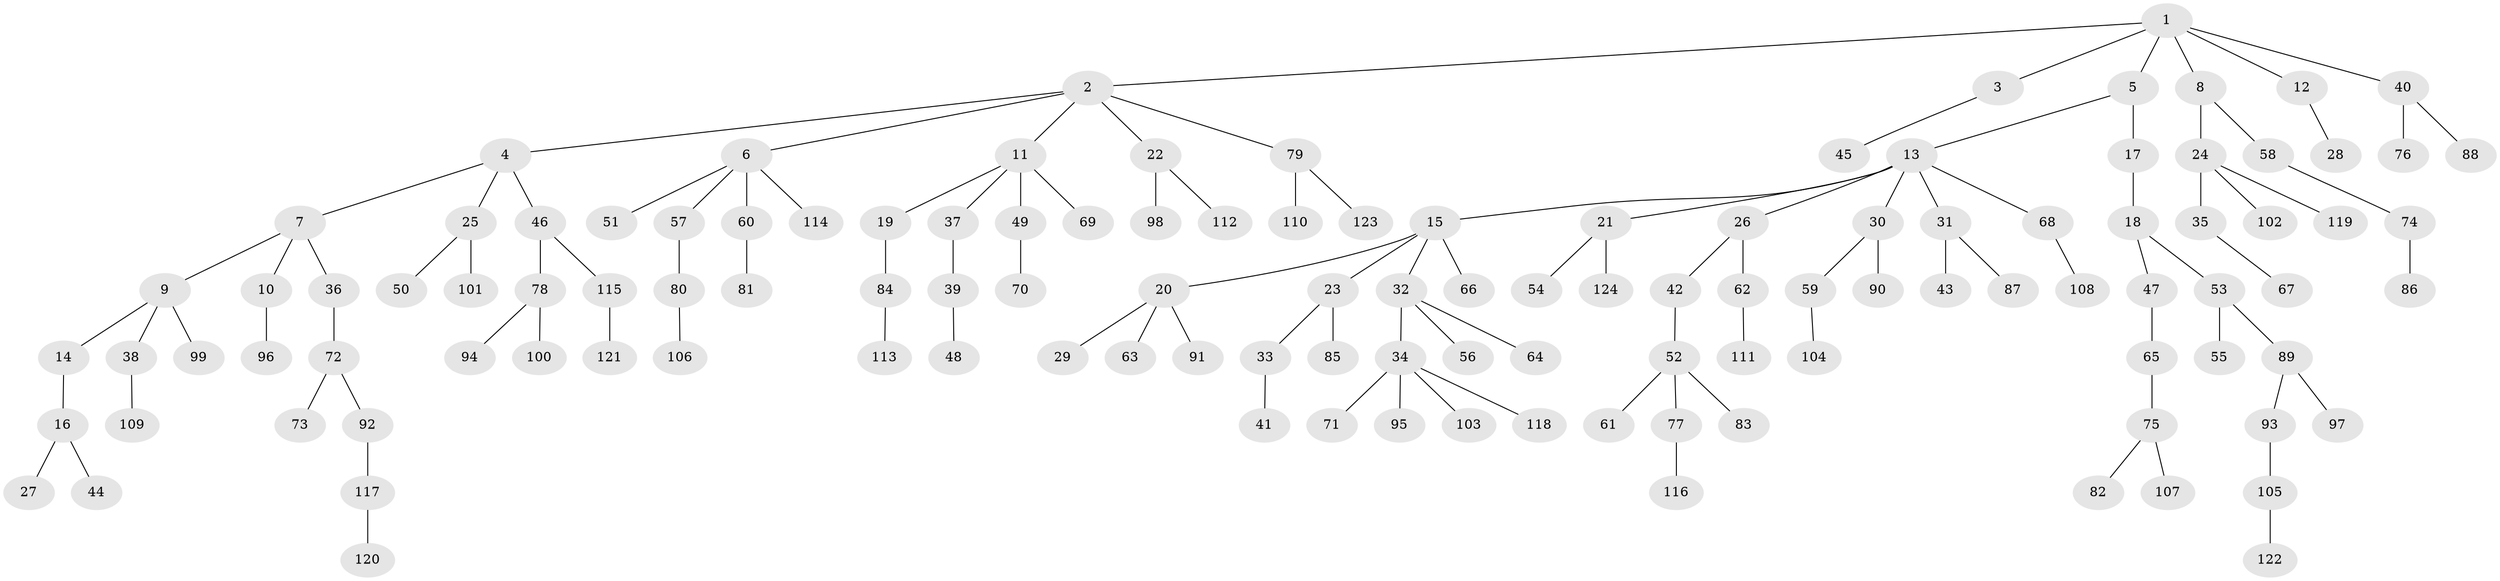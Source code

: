 // Generated by graph-tools (version 1.1) at 2025/11/02/27/25 16:11:25]
// undirected, 124 vertices, 123 edges
graph export_dot {
graph [start="1"]
  node [color=gray90,style=filled];
  1;
  2;
  3;
  4;
  5;
  6;
  7;
  8;
  9;
  10;
  11;
  12;
  13;
  14;
  15;
  16;
  17;
  18;
  19;
  20;
  21;
  22;
  23;
  24;
  25;
  26;
  27;
  28;
  29;
  30;
  31;
  32;
  33;
  34;
  35;
  36;
  37;
  38;
  39;
  40;
  41;
  42;
  43;
  44;
  45;
  46;
  47;
  48;
  49;
  50;
  51;
  52;
  53;
  54;
  55;
  56;
  57;
  58;
  59;
  60;
  61;
  62;
  63;
  64;
  65;
  66;
  67;
  68;
  69;
  70;
  71;
  72;
  73;
  74;
  75;
  76;
  77;
  78;
  79;
  80;
  81;
  82;
  83;
  84;
  85;
  86;
  87;
  88;
  89;
  90;
  91;
  92;
  93;
  94;
  95;
  96;
  97;
  98;
  99;
  100;
  101;
  102;
  103;
  104;
  105;
  106;
  107;
  108;
  109;
  110;
  111;
  112;
  113;
  114;
  115;
  116;
  117;
  118;
  119;
  120;
  121;
  122;
  123;
  124;
  1 -- 2;
  1 -- 3;
  1 -- 5;
  1 -- 8;
  1 -- 12;
  1 -- 40;
  2 -- 4;
  2 -- 6;
  2 -- 11;
  2 -- 22;
  2 -- 79;
  3 -- 45;
  4 -- 7;
  4 -- 25;
  4 -- 46;
  5 -- 13;
  5 -- 17;
  6 -- 51;
  6 -- 57;
  6 -- 60;
  6 -- 114;
  7 -- 9;
  7 -- 10;
  7 -- 36;
  8 -- 24;
  8 -- 58;
  9 -- 14;
  9 -- 38;
  9 -- 99;
  10 -- 96;
  11 -- 19;
  11 -- 37;
  11 -- 49;
  11 -- 69;
  12 -- 28;
  13 -- 15;
  13 -- 21;
  13 -- 26;
  13 -- 30;
  13 -- 31;
  13 -- 68;
  14 -- 16;
  15 -- 20;
  15 -- 23;
  15 -- 32;
  15 -- 66;
  16 -- 27;
  16 -- 44;
  17 -- 18;
  18 -- 47;
  18 -- 53;
  19 -- 84;
  20 -- 29;
  20 -- 63;
  20 -- 91;
  21 -- 54;
  21 -- 124;
  22 -- 98;
  22 -- 112;
  23 -- 33;
  23 -- 85;
  24 -- 35;
  24 -- 102;
  24 -- 119;
  25 -- 50;
  25 -- 101;
  26 -- 42;
  26 -- 62;
  30 -- 59;
  30 -- 90;
  31 -- 43;
  31 -- 87;
  32 -- 34;
  32 -- 56;
  32 -- 64;
  33 -- 41;
  34 -- 71;
  34 -- 95;
  34 -- 103;
  34 -- 118;
  35 -- 67;
  36 -- 72;
  37 -- 39;
  38 -- 109;
  39 -- 48;
  40 -- 76;
  40 -- 88;
  42 -- 52;
  46 -- 78;
  46 -- 115;
  47 -- 65;
  49 -- 70;
  52 -- 61;
  52 -- 77;
  52 -- 83;
  53 -- 55;
  53 -- 89;
  57 -- 80;
  58 -- 74;
  59 -- 104;
  60 -- 81;
  62 -- 111;
  65 -- 75;
  68 -- 108;
  72 -- 73;
  72 -- 92;
  74 -- 86;
  75 -- 82;
  75 -- 107;
  77 -- 116;
  78 -- 94;
  78 -- 100;
  79 -- 110;
  79 -- 123;
  80 -- 106;
  84 -- 113;
  89 -- 93;
  89 -- 97;
  92 -- 117;
  93 -- 105;
  105 -- 122;
  115 -- 121;
  117 -- 120;
}
